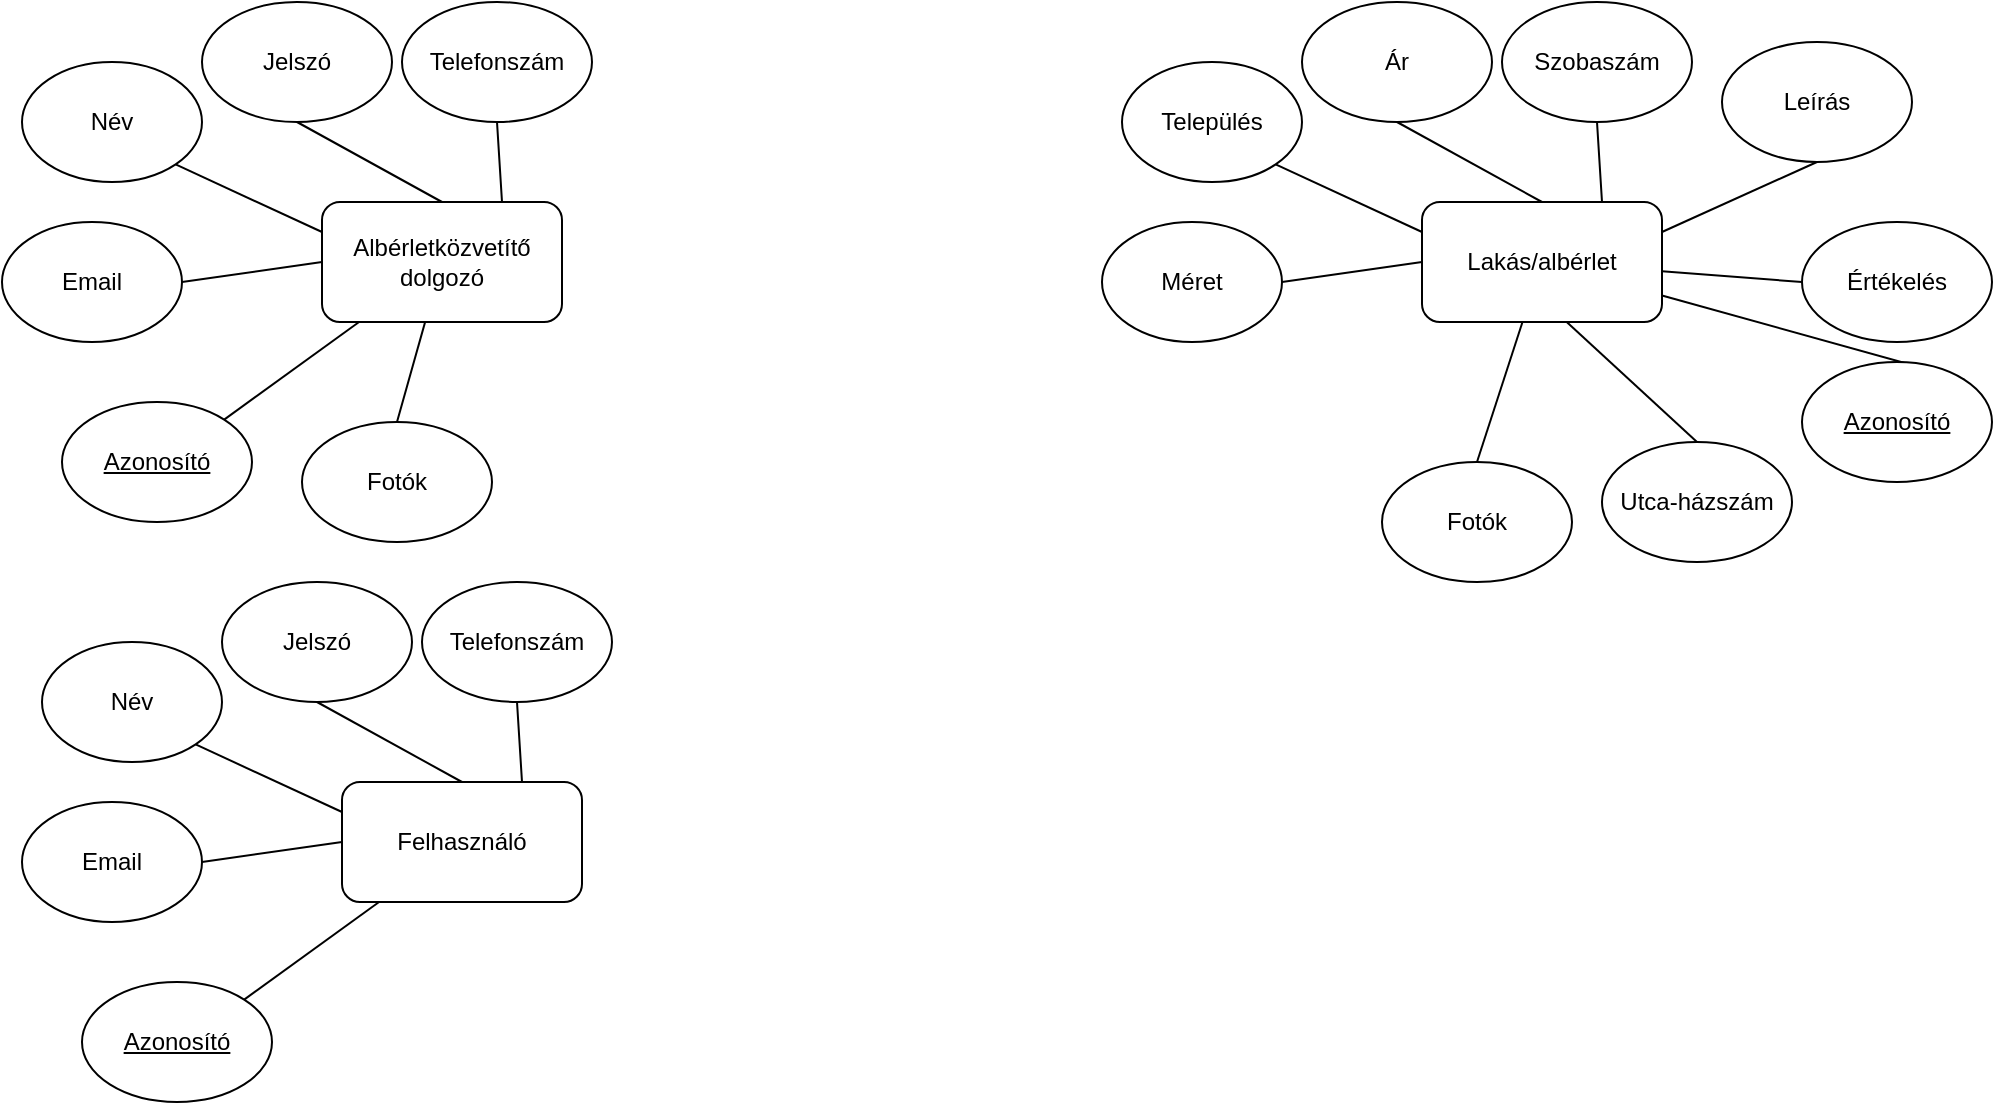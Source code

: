 <mxfile version="21.2.3" type="device">
  <diagram name="1 oldal" id="PtcyVpy5C_HaF79vpfbb">
    <mxGraphModel dx="1050" dy="534" grid="1" gridSize="10" guides="1" tooltips="1" connect="1" arrows="1" fold="1" page="1" pageScale="1" pageWidth="1169" pageHeight="827" math="0" shadow="0">
      <root>
        <mxCell id="0" />
        <mxCell id="1" parent="0" />
        <mxCell id="wsx41-Qk7XKqfbQMxI6e-1" value="Albérletközvetítő dolgozó" style="rounded=1;whiteSpace=wrap;html=1;" vertex="1" parent="1">
          <mxGeometry x="210" y="110" width="120" height="60" as="geometry" />
        </mxCell>
        <mxCell id="wsx41-Qk7XKqfbQMxI6e-8" style="rounded=0;orthogonalLoop=1;jettySize=auto;html=1;exitX=1;exitY=1;exitDx=0;exitDy=0;entryX=0;entryY=0.25;entryDx=0;entryDy=0;endArrow=none;endFill=0;" edge="1" parent="1" source="wsx41-Qk7XKqfbQMxI6e-4" target="wsx41-Qk7XKqfbQMxI6e-1">
          <mxGeometry relative="1" as="geometry" />
        </mxCell>
        <mxCell id="wsx41-Qk7XKqfbQMxI6e-4" value="Név&lt;br&gt;" style="ellipse;whiteSpace=wrap;html=1;" vertex="1" parent="1">
          <mxGeometry x="60" y="40" width="90" height="60" as="geometry" />
        </mxCell>
        <mxCell id="wsx41-Qk7XKqfbQMxI6e-7" style="rounded=0;orthogonalLoop=1;jettySize=auto;html=1;exitX=1;exitY=0.5;exitDx=0;exitDy=0;entryX=0;entryY=0.5;entryDx=0;entryDy=0;strokeWidth=1;endArrow=none;endFill=0;" edge="1" parent="1" source="wsx41-Qk7XKqfbQMxI6e-5" target="wsx41-Qk7XKqfbQMxI6e-1">
          <mxGeometry relative="1" as="geometry" />
        </mxCell>
        <mxCell id="wsx41-Qk7XKqfbQMxI6e-5" value="Email" style="ellipse;whiteSpace=wrap;html=1;" vertex="1" parent="1">
          <mxGeometry x="50" y="120" width="90" height="60" as="geometry" />
        </mxCell>
        <mxCell id="wsx41-Qk7XKqfbQMxI6e-9" style="rounded=0;orthogonalLoop=1;jettySize=auto;html=1;exitX=0.5;exitY=1;exitDx=0;exitDy=0;entryX=0.5;entryY=0;entryDx=0;entryDy=0;endArrow=none;endFill=0;" edge="1" parent="1" source="wsx41-Qk7XKqfbQMxI6e-6" target="wsx41-Qk7XKqfbQMxI6e-1">
          <mxGeometry relative="1" as="geometry" />
        </mxCell>
        <mxCell id="wsx41-Qk7XKqfbQMxI6e-6" value="Jelszó" style="ellipse;whiteSpace=wrap;html=1;" vertex="1" parent="1">
          <mxGeometry x="150" y="10" width="95" height="60" as="geometry" />
        </mxCell>
        <mxCell id="wsx41-Qk7XKqfbQMxI6e-11" style="rounded=0;orthogonalLoop=1;jettySize=auto;html=1;exitX=0.5;exitY=1;exitDx=0;exitDy=0;entryX=0.75;entryY=0;entryDx=0;entryDy=0;endArrow=none;endFill=0;" edge="1" parent="1" source="wsx41-Qk7XKqfbQMxI6e-10" target="wsx41-Qk7XKqfbQMxI6e-1">
          <mxGeometry relative="1" as="geometry" />
        </mxCell>
        <mxCell id="wsx41-Qk7XKqfbQMxI6e-10" value="Telefonszám" style="ellipse;whiteSpace=wrap;html=1;" vertex="1" parent="1">
          <mxGeometry x="250" y="10" width="95" height="60" as="geometry" />
        </mxCell>
        <mxCell id="wsx41-Qk7XKqfbQMxI6e-13" style="rounded=0;orthogonalLoop=1;jettySize=auto;html=1;exitX=1;exitY=0;exitDx=0;exitDy=0;endArrow=none;endFill=0;" edge="1" parent="1" source="wsx41-Qk7XKqfbQMxI6e-12" target="wsx41-Qk7XKqfbQMxI6e-1">
          <mxGeometry relative="1" as="geometry" />
        </mxCell>
        <mxCell id="wsx41-Qk7XKqfbQMxI6e-12" value="&lt;u&gt;Azonosító&lt;/u&gt;" style="ellipse;whiteSpace=wrap;html=1;" vertex="1" parent="1">
          <mxGeometry x="80" y="210" width="95" height="60" as="geometry" />
        </mxCell>
        <mxCell id="wsx41-Qk7XKqfbQMxI6e-14" value="Felhasználó" style="rounded=1;whiteSpace=wrap;html=1;" vertex="1" parent="1">
          <mxGeometry x="220" y="400" width="120" height="60" as="geometry" />
        </mxCell>
        <mxCell id="wsx41-Qk7XKqfbQMxI6e-15" style="rounded=0;orthogonalLoop=1;jettySize=auto;html=1;exitX=1;exitY=1;exitDx=0;exitDy=0;entryX=0;entryY=0.25;entryDx=0;entryDy=0;endArrow=none;endFill=0;" edge="1" parent="1" source="wsx41-Qk7XKqfbQMxI6e-16" target="wsx41-Qk7XKqfbQMxI6e-14">
          <mxGeometry relative="1" as="geometry" />
        </mxCell>
        <mxCell id="wsx41-Qk7XKqfbQMxI6e-16" value="Név&lt;br&gt;" style="ellipse;whiteSpace=wrap;html=1;" vertex="1" parent="1">
          <mxGeometry x="70" y="330" width="90" height="60" as="geometry" />
        </mxCell>
        <mxCell id="wsx41-Qk7XKqfbQMxI6e-17" style="rounded=0;orthogonalLoop=1;jettySize=auto;html=1;exitX=1;exitY=0.5;exitDx=0;exitDy=0;entryX=0;entryY=0.5;entryDx=0;entryDy=0;strokeWidth=1;endArrow=none;endFill=0;" edge="1" parent="1" source="wsx41-Qk7XKqfbQMxI6e-18" target="wsx41-Qk7XKqfbQMxI6e-14">
          <mxGeometry relative="1" as="geometry" />
        </mxCell>
        <mxCell id="wsx41-Qk7XKqfbQMxI6e-18" value="Email" style="ellipse;whiteSpace=wrap;html=1;" vertex="1" parent="1">
          <mxGeometry x="60" y="410" width="90" height="60" as="geometry" />
        </mxCell>
        <mxCell id="wsx41-Qk7XKqfbQMxI6e-19" style="rounded=0;orthogonalLoop=1;jettySize=auto;html=1;exitX=0.5;exitY=1;exitDx=0;exitDy=0;entryX=0.5;entryY=0;entryDx=0;entryDy=0;endArrow=none;endFill=0;" edge="1" parent="1" source="wsx41-Qk7XKqfbQMxI6e-20" target="wsx41-Qk7XKqfbQMxI6e-14">
          <mxGeometry relative="1" as="geometry" />
        </mxCell>
        <mxCell id="wsx41-Qk7XKqfbQMxI6e-20" value="Jelszó" style="ellipse;whiteSpace=wrap;html=1;" vertex="1" parent="1">
          <mxGeometry x="160" y="300" width="95" height="60" as="geometry" />
        </mxCell>
        <mxCell id="wsx41-Qk7XKqfbQMxI6e-21" style="rounded=0;orthogonalLoop=1;jettySize=auto;html=1;exitX=0.5;exitY=1;exitDx=0;exitDy=0;entryX=0.75;entryY=0;entryDx=0;entryDy=0;endArrow=none;endFill=0;" edge="1" parent="1" source="wsx41-Qk7XKqfbQMxI6e-22" target="wsx41-Qk7XKqfbQMxI6e-14">
          <mxGeometry relative="1" as="geometry" />
        </mxCell>
        <mxCell id="wsx41-Qk7XKqfbQMxI6e-22" value="Telefonszám" style="ellipse;whiteSpace=wrap;html=1;" vertex="1" parent="1">
          <mxGeometry x="260" y="300" width="95" height="60" as="geometry" />
        </mxCell>
        <mxCell id="wsx41-Qk7XKqfbQMxI6e-23" style="rounded=0;orthogonalLoop=1;jettySize=auto;html=1;exitX=1;exitY=0;exitDx=0;exitDy=0;endArrow=none;endFill=0;" edge="1" parent="1" source="wsx41-Qk7XKqfbQMxI6e-24" target="wsx41-Qk7XKqfbQMxI6e-14">
          <mxGeometry relative="1" as="geometry" />
        </mxCell>
        <mxCell id="wsx41-Qk7XKqfbQMxI6e-24" value="&lt;u&gt;Azonosító&lt;/u&gt;" style="ellipse;whiteSpace=wrap;html=1;" vertex="1" parent="1">
          <mxGeometry x="90" y="500" width="95" height="60" as="geometry" />
        </mxCell>
        <mxCell id="wsx41-Qk7XKqfbQMxI6e-25" value="Lakás/albérlet" style="rounded=1;whiteSpace=wrap;html=1;" vertex="1" parent="1">
          <mxGeometry x="760" y="110" width="120" height="60" as="geometry" />
        </mxCell>
        <mxCell id="wsx41-Qk7XKqfbQMxI6e-26" style="rounded=0;orthogonalLoop=1;jettySize=auto;html=1;exitX=1;exitY=1;exitDx=0;exitDy=0;entryX=0;entryY=0.25;entryDx=0;entryDy=0;endArrow=none;endFill=0;" edge="1" parent="1" source="wsx41-Qk7XKqfbQMxI6e-27" target="wsx41-Qk7XKqfbQMxI6e-25">
          <mxGeometry relative="1" as="geometry" />
        </mxCell>
        <mxCell id="wsx41-Qk7XKqfbQMxI6e-27" value="Település" style="ellipse;whiteSpace=wrap;html=1;" vertex="1" parent="1">
          <mxGeometry x="610" y="40" width="90" height="60" as="geometry" />
        </mxCell>
        <mxCell id="wsx41-Qk7XKqfbQMxI6e-28" style="rounded=0;orthogonalLoop=1;jettySize=auto;html=1;exitX=1;exitY=0.5;exitDx=0;exitDy=0;entryX=0;entryY=0.5;entryDx=0;entryDy=0;strokeWidth=1;endArrow=none;endFill=0;" edge="1" parent="1" source="wsx41-Qk7XKqfbQMxI6e-29" target="wsx41-Qk7XKqfbQMxI6e-25">
          <mxGeometry relative="1" as="geometry" />
        </mxCell>
        <mxCell id="wsx41-Qk7XKqfbQMxI6e-29" value="Méret" style="ellipse;whiteSpace=wrap;html=1;" vertex="1" parent="1">
          <mxGeometry x="600" y="120" width="90" height="60" as="geometry" />
        </mxCell>
        <mxCell id="wsx41-Qk7XKqfbQMxI6e-30" style="rounded=0;orthogonalLoop=1;jettySize=auto;html=1;exitX=0.5;exitY=1;exitDx=0;exitDy=0;entryX=0.5;entryY=0;entryDx=0;entryDy=0;endArrow=none;endFill=0;" edge="1" parent="1" source="wsx41-Qk7XKqfbQMxI6e-31" target="wsx41-Qk7XKqfbQMxI6e-25">
          <mxGeometry relative="1" as="geometry" />
        </mxCell>
        <mxCell id="wsx41-Qk7XKqfbQMxI6e-31" value="Ár" style="ellipse;whiteSpace=wrap;html=1;" vertex="1" parent="1">
          <mxGeometry x="700" y="10" width="95" height="60" as="geometry" />
        </mxCell>
        <mxCell id="wsx41-Qk7XKqfbQMxI6e-32" style="rounded=0;orthogonalLoop=1;jettySize=auto;html=1;exitX=0.5;exitY=1;exitDx=0;exitDy=0;entryX=0.75;entryY=0;entryDx=0;entryDy=0;endArrow=none;endFill=0;" edge="1" parent="1" source="wsx41-Qk7XKqfbQMxI6e-33" target="wsx41-Qk7XKqfbQMxI6e-25">
          <mxGeometry relative="1" as="geometry" />
        </mxCell>
        <mxCell id="wsx41-Qk7XKqfbQMxI6e-33" value="Szobaszám" style="ellipse;whiteSpace=wrap;html=1;" vertex="1" parent="1">
          <mxGeometry x="800" y="10" width="95" height="60" as="geometry" />
        </mxCell>
        <mxCell id="wsx41-Qk7XKqfbQMxI6e-34" style="rounded=0;orthogonalLoop=1;jettySize=auto;html=1;exitX=1;exitY=0;exitDx=0;exitDy=0;endArrow=none;endFill=0;" edge="1" parent="1" source="wsx41-Qk7XKqfbQMxI6e-35" target="wsx41-Qk7XKqfbQMxI6e-25">
          <mxGeometry relative="1" as="geometry" />
        </mxCell>
        <mxCell id="wsx41-Qk7XKqfbQMxI6e-35" value="&lt;u&gt;Azonosító&lt;/u&gt;" style="ellipse;whiteSpace=wrap;html=1;" vertex="1" parent="1">
          <mxGeometry x="950" y="190" width="95" height="60" as="geometry" />
        </mxCell>
        <mxCell id="wsx41-Qk7XKqfbQMxI6e-37" style="rounded=0;orthogonalLoop=1;jettySize=auto;html=1;exitX=0.5;exitY=1;exitDx=0;exitDy=0;entryX=1;entryY=0.25;entryDx=0;entryDy=0;endArrow=none;endFill=0;" edge="1" parent="1" source="wsx41-Qk7XKqfbQMxI6e-36" target="wsx41-Qk7XKqfbQMxI6e-25">
          <mxGeometry relative="1" as="geometry" />
        </mxCell>
        <mxCell id="wsx41-Qk7XKqfbQMxI6e-36" value="Leírás" style="ellipse;whiteSpace=wrap;html=1;" vertex="1" parent="1">
          <mxGeometry x="910" y="30" width="95" height="60" as="geometry" />
        </mxCell>
        <mxCell id="wsx41-Qk7XKqfbQMxI6e-39" style="rounded=0;orthogonalLoop=1;jettySize=auto;html=1;exitX=0;exitY=0.5;exitDx=0;exitDy=0;endArrow=none;endFill=0;" edge="1" parent="1" source="wsx41-Qk7XKqfbQMxI6e-38" target="wsx41-Qk7XKqfbQMxI6e-25">
          <mxGeometry relative="1" as="geometry" />
        </mxCell>
        <mxCell id="wsx41-Qk7XKqfbQMxI6e-38" value="Értékelés" style="ellipse;whiteSpace=wrap;html=1;" vertex="1" parent="1">
          <mxGeometry x="950" y="120" width="95" height="60" as="geometry" />
        </mxCell>
        <mxCell id="wsx41-Qk7XKqfbQMxI6e-41" style="rounded=0;orthogonalLoop=1;jettySize=auto;html=1;exitX=0.5;exitY=0;exitDx=0;exitDy=0;entryX=0.603;entryY=1;entryDx=0;entryDy=0;entryPerimeter=0;endArrow=none;endFill=0;" edge="1" parent="1" source="wsx41-Qk7XKqfbQMxI6e-40" target="wsx41-Qk7XKqfbQMxI6e-25">
          <mxGeometry relative="1" as="geometry" />
        </mxCell>
        <mxCell id="wsx41-Qk7XKqfbQMxI6e-40" value="Utca-házszám&lt;br&gt;" style="ellipse;whiteSpace=wrap;html=1;" vertex="1" parent="1">
          <mxGeometry x="850" y="230" width="95" height="60" as="geometry" />
        </mxCell>
        <mxCell id="wsx41-Qk7XKqfbQMxI6e-43" style="rounded=0;orthogonalLoop=1;jettySize=auto;html=1;exitX=0.5;exitY=0;exitDx=0;exitDy=0;endArrow=none;endFill=0;" edge="1" parent="1" source="wsx41-Qk7XKqfbQMxI6e-42" target="wsx41-Qk7XKqfbQMxI6e-25">
          <mxGeometry relative="1" as="geometry" />
        </mxCell>
        <mxCell id="wsx41-Qk7XKqfbQMxI6e-42" value="Fotók" style="ellipse;whiteSpace=wrap;html=1;" vertex="1" parent="1">
          <mxGeometry x="740" y="240" width="95" height="60" as="geometry" />
        </mxCell>
        <mxCell id="wsx41-Qk7XKqfbQMxI6e-45" style="rounded=0;orthogonalLoop=1;jettySize=auto;html=1;exitX=0.5;exitY=0;exitDx=0;exitDy=0;endArrow=none;endFill=0;" edge="1" parent="1" source="wsx41-Qk7XKqfbQMxI6e-44" target="wsx41-Qk7XKqfbQMxI6e-1">
          <mxGeometry relative="1" as="geometry" />
        </mxCell>
        <mxCell id="wsx41-Qk7XKqfbQMxI6e-44" value="Fotók" style="ellipse;whiteSpace=wrap;html=1;" vertex="1" parent="1">
          <mxGeometry x="200" y="220" width="95" height="60" as="geometry" />
        </mxCell>
      </root>
    </mxGraphModel>
  </diagram>
</mxfile>
